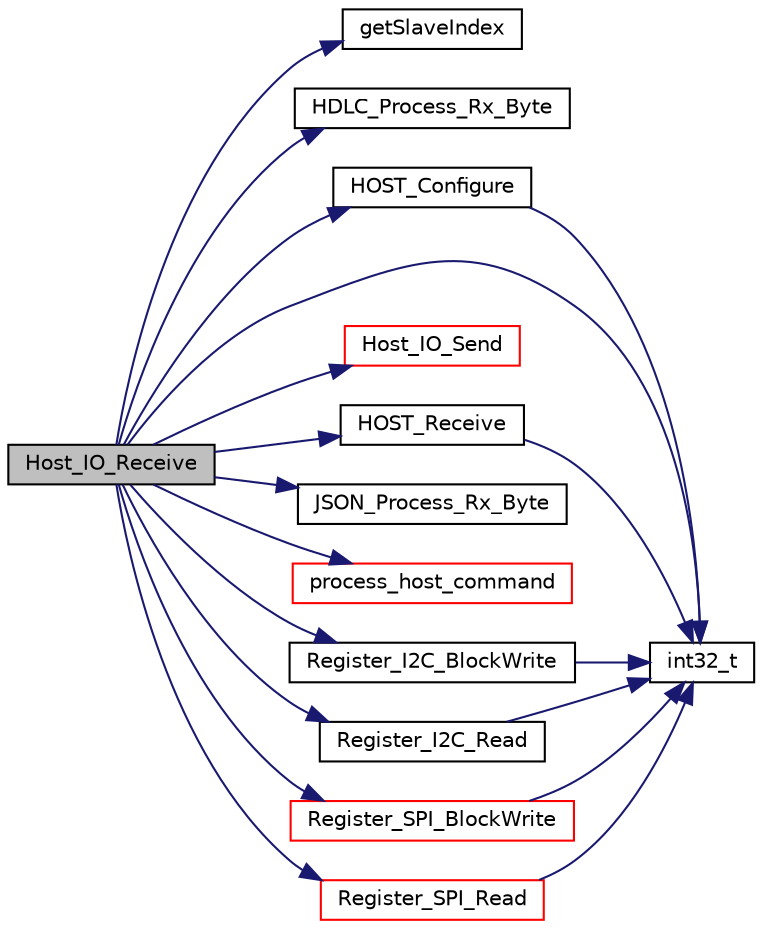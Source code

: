 digraph "Host_IO_Receive"
{
  edge [fontname="Helvetica",fontsize="10",labelfontname="Helvetica",labelfontsize="10"];
  node [fontname="Helvetica",fontsize="10",shape=record];
  rankdir="LR";
  Node14 [label="Host_IO_Receive",height=0.2,width=0.4,color="black", fillcolor="grey75", style="filled", fontcolor="black"];
  Node14 -> Node15 [color="midnightblue",fontsize="10",style="solid",fontname="Helvetica"];
  Node15 [label="getSlaveIndex",height=0.2,width=0.4,color="black", fillcolor="white", style="filled",URL="$host__io__uart_8c.html#a1b00cf0487d683b14751aeadbd18fa77"];
  Node14 -> Node16 [color="midnightblue",fontsize="10",style="solid",fontname="Helvetica"];
  Node16 [label="HDLC_Process_Rx_Byte",height=0.2,width=0.4,color="black", fillcolor="white", style="filled",URL="$data__format__hdlc_8c.html#af69cf775e44516f29d6ba5a93eacfbd8"];
  Node14 -> Node17 [color="midnightblue",fontsize="10",style="solid",fontname="Helvetica"];
  Node17 [label="HOST_Configure",height=0.2,width=0.4,color="black", fillcolor="white", style="filled",URL="$host__interface__service_8c.html#ae3e5d4f17870b1311c165af014a3e09f",tooltip="The function to Configure the Host. "];
  Node17 -> Node18 [color="midnightblue",fontsize="10",style="solid",fontname="Helvetica"];
  Node18 [label="int32_t",height=0.2,width=0.4,color="black", fillcolor="white", style="filled",URL="$data__format__service_8h.html#a5d7069350a7d7e65686c77a8038f462f",tooltip="The interface function to append the data on the formated stream. "];
  Node14 -> Node19 [color="midnightblue",fontsize="10",style="solid",fontname="Helvetica"];
  Node19 [label="Host_IO_Send",height=0.2,width=0.4,color="red", fillcolor="white", style="filled",URL="$host__io__uart_8c.html#a719ad6da4502e713f1573b5353af9617"];
  Node14 -> Node23 [color="midnightblue",fontsize="10",style="solid",fontname="Helvetica"];
  Node23 [label="HOST_Receive",height=0.2,width=0.4,color="black", fillcolor="white", style="filled",URL="$host__interface__service_8c.html#aeb19f7f23fe9119b1a678cf7434a91dc",tooltip="The function to receive data from the host. "];
  Node23 -> Node18 [color="midnightblue",fontsize="10",style="solid",fontname="Helvetica"];
  Node14 -> Node18 [color="midnightblue",fontsize="10",style="solid",fontname="Helvetica"];
  Node14 -> Node24 [color="midnightblue",fontsize="10",style="solid",fontname="Helvetica"];
  Node24 [label="JSON_Process_Rx_Byte",height=0.2,width=0.4,color="black", fillcolor="white", style="filled",URL="$data__format__json_8c.html#a82cfef5d07d5b3c2b1f8795309ab9e67",tooltip="Function to handle incomming JSON encoded bytes form the Host over UART. "];
  Node14 -> Node25 [color="midnightblue",fontsize="10",style="solid",fontname="Helvetica"];
  Node25 [label="process_host_command",height=0.2,width=0.4,color="red", fillcolor="white", style="filled",URL="$data__logger__demo_8c.html#a0076d28c9a17cd6908c7b3b0f5c6006c"];
  Node14 -> Node27 [color="midnightblue",fontsize="10",style="solid",fontname="Helvetica"];
  Node27 [label="Register_I2C_BlockWrite",height=0.2,width=0.4,color="black", fillcolor="white", style="filled",URL="$register__io__i2c_8c.html#ac5a66aa1b8d95d267c9d68cb475c9e01",tooltip="The interface function to write a sensor register. "];
  Node27 -> Node18 [color="midnightblue",fontsize="10",style="solid",fontname="Helvetica"];
  Node14 -> Node28 [color="midnightblue",fontsize="10",style="solid",fontname="Helvetica"];
  Node28 [label="Register_I2C_Read",height=0.2,width=0.4,color="black", fillcolor="white", style="filled",URL="$register__io__i2c_8c.html#ac8a60c799d9dbc84531b4680762eb8dc",tooltip="The interface function to read a sensor register. "];
  Node28 -> Node18 [color="midnightblue",fontsize="10",style="solid",fontname="Helvetica"];
  Node14 -> Node29 [color="midnightblue",fontsize="10",style="solid",fontname="Helvetica"];
  Node29 [label="Register_SPI_BlockWrite",height=0.2,width=0.4,color="red", fillcolor="white", style="filled",URL="$register__io__spi_8c.html#a0662e3575811a227d02c1cfe802744c5",tooltip="The interface function to block write to a sensor register. "];
  Node29 -> Node18 [color="midnightblue",fontsize="10",style="solid",fontname="Helvetica"];
  Node14 -> Node31 [color="midnightblue",fontsize="10",style="solid",fontname="Helvetica"];
  Node31 [label="Register_SPI_Read",height=0.2,width=0.4,color="red", fillcolor="white", style="filled",URL="$register__io__spi_8c.html#a76a3aee498397854509b81ae2da2f85e",tooltip="The interface function to read a sensor register. "];
  Node31 -> Node18 [color="midnightblue",fontsize="10",style="solid",fontname="Helvetica"];
}

